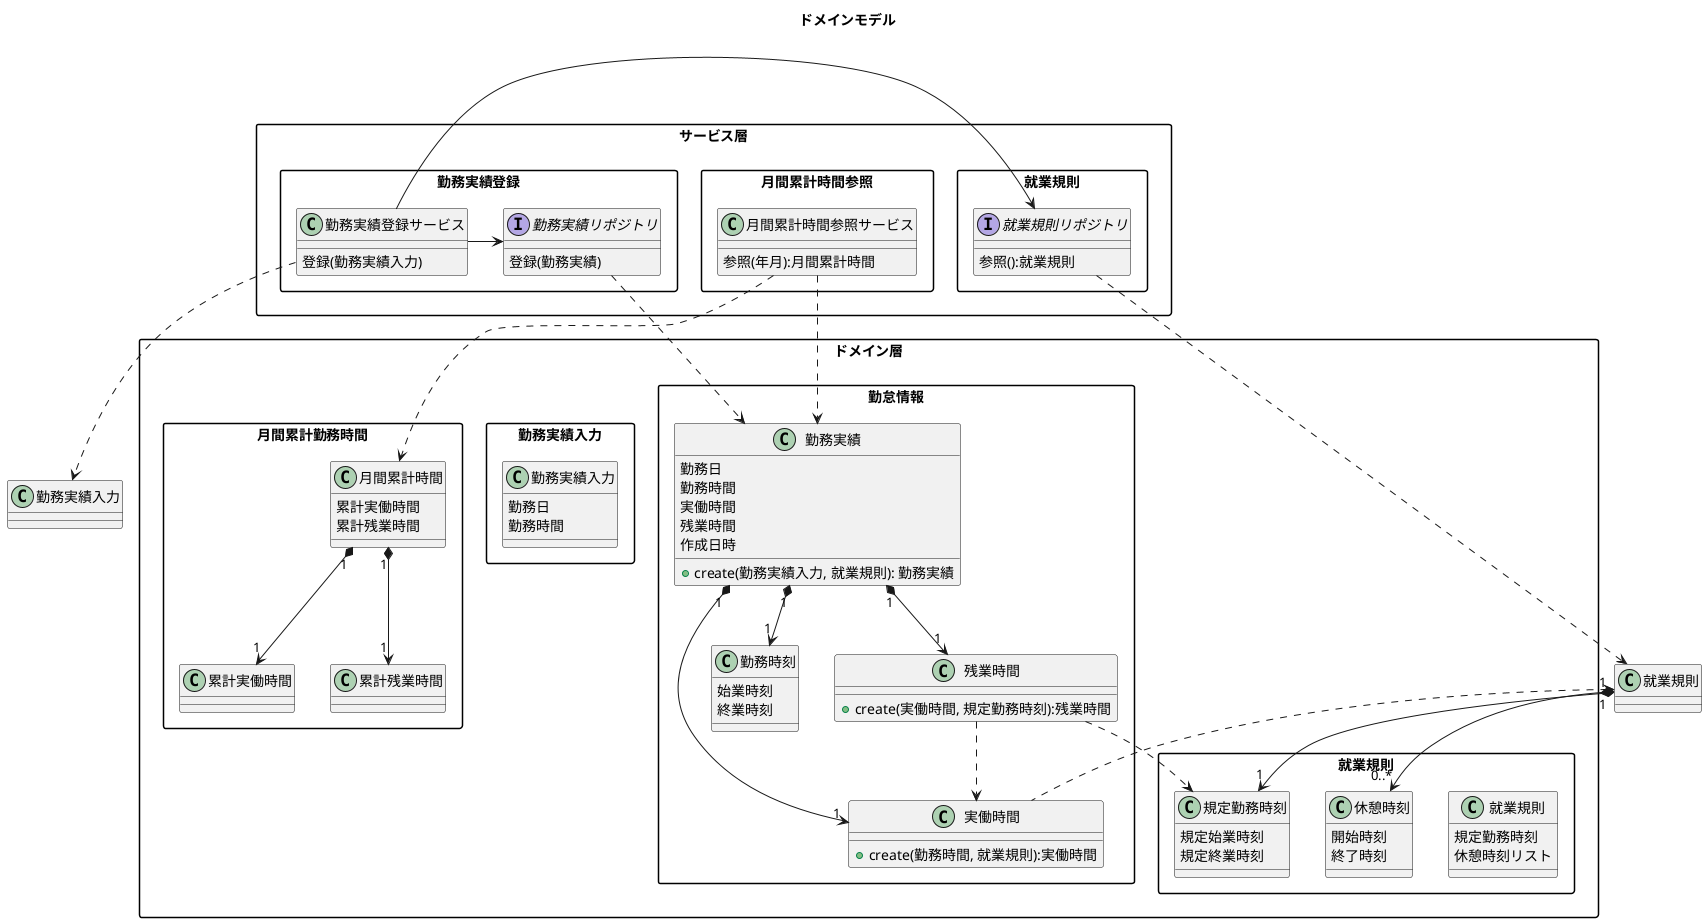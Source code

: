 @startuml kintai
skinparam PackageStyle rectangle
title ドメインモデル


package サービス層 {
  package 勤務実績登録 {
    class 勤務実績登録サービス {
      登録(勤務実績入力)
    }


    interface 勤務実績リポジトリ {
      登録(勤務実績)
    }
  }

  package 就業規則 as サービス{
    interface 就業規則リポジトリ {
      参照():就業規則
    }
  }

  package 月間累計時間参照 {
    class 月間累計時間参照サービス {
      参照(年月):月間累計時間
    }
  }
}

package ドメイン層 {
  package 勤怠情報 {

    class 勤務時刻 {
      始業時刻
      終業時刻
    }


    ' class 勤務情報 {
    '   日付
    '   実働時間
    '   残業時間
    ' }
    ' https://github.com/biglobe-isp/themis/issues/1#issuecomment-1439452223

    class 勤務実績 {
      勤務日
      勤務時間
      実働時間
      残業時間
      作成日時
    }

    class 勤務実績 {
      + create(勤務実績入力, 就業規則): 勤務実績
    }

    class 実働時間 {
      + create(勤務時間, 就業規則):実働時間
    }

    class 残業時間 {
      + create(実働時間, 規定勤務時刻):残業時間
    }

    ' class 勤務情報ファクトリー {
    '   + create(勤務日，始業時刻，終業時刻): 勤務情報
    ' }
    ' オブジェクト生成に、引数以外で必要な情報があるか？
    ' オブジェクトの生成は、引数だけで完結するか？
    '   外部由来の情報は変更可能性があるか？ 


    ' class 休憩時間 {
    '   算出(休憩時刻リスト):休憩時間
    ' }

  }

  package 就業規則 {
    class 就業規則 {
      規定勤務時刻
      休憩時刻リスト
    }

    class 規定勤務時刻 {
      規定始業時刻
      規定終業時刻
    }

    class 休憩時刻 {
      開始時刻
      終了時刻
    }

  }

  package 勤務実績入力 {
    class 勤務実績入力 {
      勤務日
      勤務時間
    }
  }

  package 月間累計勤務時間{

    class 月間累計時間 {
      累計実働時間
      累計残業時間
    }

    class 累計実働時間 {}
    class 累計残業時間 {}
  }

}


' 勤務実績登録サービス ..> 勤務実績
勤務実績登録サービス ..> 勤務実績入力
勤務実績登録サービス -> 勤務実績リポジトリ
' 勤務実績登録サービス ..> 就業規則
勤務実績リポジトリ ..> 勤務実績

勤務実績登録サービス -> 就業規則リポジトリ
就業規則リポジトリ ..> 就業規則

勤務実績 "1" *--> "1" 実働時間
勤務実績 "1" *--> "1" 残業時間
勤務実績 "1" *--> "1" 勤務時刻 

月間累計時間参照サービス ..> 月間累計時間
月間累計時間参照サービス ..> 勤務実績 
月間累計時間 "1" *--> "1" 累計実働時間
月間累計時間 "1" *--> "1" 累計残業時間

就業規則 "1" *--> "0..*" 休憩時刻
就業規則 "1" *--> "1" 規定勤務時刻 

実働時間 ..l> 就業規則
残業時間 ..> 実働時間 
残業時間 ..> 規定勤務時刻

' 勤務登録情報 <-- 月間累計時間  登録は勤務時間算出と残業時間
' 就業規則が必要  実働時間と残業時間を算出する
' サービス層もかく、参照と登録わける
' 何を永続化するか
' lombok groovy vavr spock
@enduml
